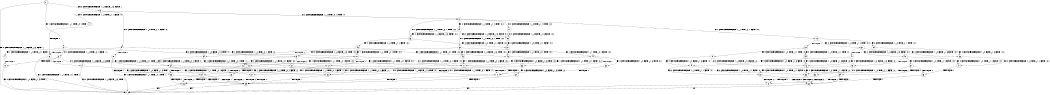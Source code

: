 digraph BCG {
size = "7, 10.5";
center = TRUE;
node [shape = circle];
0 [peripheries = 2];
0 -> 1 [label = "EX !0 !ATOMIC_EXCH_BRANCH (1, +0, FALSE, +1, 3, FALSE) !::"];
0 -> 2 [label = "EX !1 !ATOMIC_EXCH_BRANCH (1, +1, TRUE, +0, 1, TRUE) !::"];
0 -> 3 [label = "EX !0 !ATOMIC_EXCH_BRANCH (1, +0, FALSE, +1, 3, FALSE) !::"];
2 -> 4 [label = "EX !1 !ATOMIC_EXCH_BRANCH (1, +1, TRUE, +0, 1, FALSE) !:1:"];
2 -> 5 [label = "EX !0 !ATOMIC_EXCH_BRANCH (1, +0, FALSE, +1, 3, TRUE) !:1:"];
2 -> 6 [label = "EX !1 !ATOMIC_EXCH_BRANCH (1, +1, TRUE, +0, 1, FALSE) !:1:"];
3 -> 7 [label = "EX !0 !ATOMIC_EXCH_BRANCH (1, +0, TRUE, +1, 1, FALSE) !:0:"];
3 -> 8 [label = "EX !1 !ATOMIC_EXCH_BRANCH (1, +1, TRUE, +0, 1, TRUE) !:0:"];
3 -> 9 [label = "EX !0 !ATOMIC_EXCH_BRANCH (1, +0, TRUE, +1, 1, FALSE) !:0:"];
4 -> 10 [label = "TERMINATE !1"];
5 -> 11 [label = "EX !1 !ATOMIC_EXCH_BRANCH (1, +1, TRUE, +0, 1, FALSE) !:0:1:"];
5 -> 12 [label = "TERMINATE !0"];
5 -> 13 [label = "EX !1 !ATOMIC_EXCH_BRANCH (1, +1, TRUE, +0, 1, FALSE) !:0:1:"];
6 -> 10 [label = "TERMINATE !1"];
6 -> 14 [label = "TERMINATE !1"];
6 -> 15 [label = "EX !0 !ATOMIC_EXCH_BRANCH (1, +0, FALSE, +1, 3, TRUE) !:1:"];
7 -> 16 [label = "TERMINATE !0"];
8 -> 17 [label = "EX !0 !ATOMIC_EXCH_BRANCH (1, +0, TRUE, +1, 1, TRUE) !:0:1:"];
8 -> 18 [label = "EX !1 !ATOMIC_EXCH_BRANCH (1, +1, TRUE, +0, 1, FALSE) !:0:1:"];
8 -> 19 [label = "EX !0 !ATOMIC_EXCH_BRANCH (1, +0, TRUE, +1, 1, TRUE) !:0:1:"];
9 -> 16 [label = "TERMINATE !0"];
9 -> 20 [label = "TERMINATE !0"];
9 -> 21 [label = "EX !1 !ATOMIC_EXCH_BRANCH (1, +1, TRUE, +0, 1, TRUE) !:0:"];
10 -> 1 [label = "EX !0 !ATOMIC_EXCH_BRANCH (1, +0, FALSE, +1, 3, TRUE) !::"];
11 -> 22 [label = "TERMINATE !0"];
12 -> 23 [label = "EX !1 !ATOMIC_EXCH_BRANCH (1, +1, TRUE, +0, 1, FALSE) !:1:"];
12 -> 24 [label = "EX !1 !ATOMIC_EXCH_BRANCH (1, +1, TRUE, +0, 1, FALSE) !:1:"];
13 -> 22 [label = "TERMINATE !0"];
13 -> 25 [label = "TERMINATE !1"];
13 -> 26 [label = "TERMINATE !0"];
14 -> 1 [label = "EX !0 !ATOMIC_EXCH_BRANCH (1, +0, FALSE, +1, 3, TRUE) !::"];
14 -> 27 [label = "EX !0 !ATOMIC_EXCH_BRANCH (1, +0, FALSE, +1, 3, TRUE) !::"];
15 -> 22 [label = "TERMINATE !0"];
15 -> 25 [label = "TERMINATE !1"];
15 -> 26 [label = "TERMINATE !0"];
16 -> 1 [label = "EX !1 !ATOMIC_EXCH_BRANCH (1, +1, TRUE, +0, 1, TRUE) !::"];
17 -> 28 [label = "EX !0 !ATOMIC_EXCH_BRANCH (1, +0, FALSE, +1, 3, FALSE) !:0:1:"];
18 -> 29 [label = "EX !0 !ATOMIC_EXCH_BRANCH (1, +0, TRUE, +1, 1, TRUE) !:0:1:"];
18 -> 30 [label = "TERMINATE !1"];
18 -> 31 [label = "EX !0 !ATOMIC_EXCH_BRANCH (1, +0, TRUE, +1, 1, TRUE) !:0:1:"];
19 -> 28 [label = "EX !0 !ATOMIC_EXCH_BRANCH (1, +0, FALSE, +1, 3, FALSE) !:0:1:"];
19 -> 32 [label = "EX !1 !ATOMIC_EXCH_BRANCH (1, +1, TRUE, +0, 1, TRUE) !:0:1:"];
19 -> 33 [label = "EX !0 !ATOMIC_EXCH_BRANCH (1, +0, FALSE, +1, 3, FALSE) !:0:1:"];
20 -> 1 [label = "EX !1 !ATOMIC_EXCH_BRANCH (1, +1, TRUE, +0, 1, TRUE) !::"];
20 -> 34 [label = "EX !1 !ATOMIC_EXCH_BRANCH (1, +1, TRUE, +0, 1, TRUE) !::"];
21 -> 11 [label = "EX !1 !ATOMIC_EXCH_BRANCH (1, +1, TRUE, +0, 1, FALSE) !:0:1:"];
21 -> 12 [label = "TERMINATE !0"];
21 -> 13 [label = "EX !1 !ATOMIC_EXCH_BRANCH (1, +1, TRUE, +0, 1, FALSE) !:0:1:"];
22 -> 35 [label = "TERMINATE !1"];
23 -> 35 [label = "TERMINATE !1"];
24 -> 35 [label = "TERMINATE !1"];
24 -> 36 [label = "TERMINATE !1"];
25 -> 35 [label = "TERMINATE !0"];
25 -> 36 [label = "TERMINATE !0"];
26 -> 35 [label = "TERMINATE !1"];
26 -> 36 [label = "TERMINATE !1"];
27 -> 35 [label = "TERMINATE !0"];
27 -> 36 [label = "TERMINATE !0"];
28 -> 37 [label = "EX !0 !ATOMIC_EXCH_BRANCH (1, +0, TRUE, +1, 1, FALSE) !:0:1:"];
29 -> 38 [label = "EX !0 !ATOMIC_EXCH_BRANCH (1, +0, FALSE, +1, 3, FALSE) !:0:1:"];
30 -> 39 [label = "EX !0 !ATOMIC_EXCH_BRANCH (1, +0, TRUE, +1, 1, TRUE) !:0:"];
30 -> 40 [label = "EX !0 !ATOMIC_EXCH_BRANCH (1, +0, TRUE, +1, 1, TRUE) !:0:"];
31 -> 38 [label = "EX !0 !ATOMIC_EXCH_BRANCH (1, +0, FALSE, +1, 3, FALSE) !:0:1:"];
31 -> 41 [label = "TERMINATE !1"];
31 -> 42 [label = "EX !0 !ATOMIC_EXCH_BRANCH (1, +0, FALSE, +1, 3, FALSE) !:0:1:"];
32 -> 43 [label = "EX !0 !ATOMIC_EXCH_BRANCH (1, +0, FALSE, +1, 3, TRUE) !:0:1:"];
32 -> 44 [label = "EX !1 !ATOMIC_EXCH_BRANCH (1, +1, TRUE, +0, 1, FALSE) !:0:1:"];
32 -> 5 [label = "EX !0 !ATOMIC_EXCH_BRANCH (1, +0, FALSE, +1, 3, TRUE) !:0:1:"];
33 -> 37 [label = "EX !0 !ATOMIC_EXCH_BRANCH (1, +0, TRUE, +1, 1, FALSE) !:0:1:"];
33 -> 8 [label = "EX !1 !ATOMIC_EXCH_BRANCH (1, +1, TRUE, +0, 1, TRUE) !:0:1:"];
33 -> 45 [label = "EX !0 !ATOMIC_EXCH_BRANCH (1, +0, TRUE, +1, 1, FALSE) !:0:1:"];
34 -> 23 [label = "EX !1 !ATOMIC_EXCH_BRANCH (1, +1, TRUE, +0, 1, FALSE) !:1:"];
34 -> 24 [label = "EX !1 !ATOMIC_EXCH_BRANCH (1, +1, TRUE, +0, 1, FALSE) !:1:"];
35 -> 1 [label = "exit"];
36 -> 1 [label = "exit"];
37 -> 46 [label = "EX !1 !ATOMIC_EXCH_BRANCH (1, +1, TRUE, +0, 1, TRUE) !:0:1:"];
38 -> 47 [label = "EX !0 !ATOMIC_EXCH_BRANCH (1, +0, TRUE, +1, 1, FALSE) !:0:1:"];
39 -> 48 [label = "EX !0 !ATOMIC_EXCH_BRANCH (1, +0, FALSE, +1, 3, FALSE) !:0:"];
40 -> 48 [label = "EX !0 !ATOMIC_EXCH_BRANCH (1, +0, FALSE, +1, 3, FALSE) !:0:"];
40 -> 49 [label = "EX !0 !ATOMIC_EXCH_BRANCH (1, +0, FALSE, +1, 3, FALSE) !:0:"];
41 -> 48 [label = "EX !0 !ATOMIC_EXCH_BRANCH (1, +0, FALSE, +1, 3, FALSE) !:0:"];
41 -> 49 [label = "EX !0 !ATOMIC_EXCH_BRANCH (1, +0, FALSE, +1, 3, FALSE) !:0:"];
42 -> 47 [label = "EX !0 !ATOMIC_EXCH_BRANCH (1, +0, TRUE, +1, 1, FALSE) !:0:1:"];
42 -> 50 [label = "TERMINATE !1"];
42 -> 51 [label = "EX !0 !ATOMIC_EXCH_BRANCH (1, +0, TRUE, +1, 1, FALSE) !:0:1:"];
43 -> 11 [label = "EX !1 !ATOMIC_EXCH_BRANCH (1, +1, TRUE, +0, 1, FALSE) !:0:1:"];
44 -> 52 [label = "EX !0 !ATOMIC_EXCH_BRANCH (1, +0, FALSE, +1, 3, TRUE) !:0:1:"];
44 -> 53 [label = "TERMINATE !1"];
44 -> 15 [label = "EX !0 !ATOMIC_EXCH_BRANCH (1, +0, FALSE, +1, 3, TRUE) !:0:1:"];
45 -> 46 [label = "EX !1 !ATOMIC_EXCH_BRANCH (1, +1, TRUE, +0, 1, TRUE) !:0:1:"];
45 -> 54 [label = "TERMINATE !0"];
45 -> 21 [label = "EX !1 !ATOMIC_EXCH_BRANCH (1, +1, TRUE, +0, 1, TRUE) !:0:1:"];
46 -> 11 [label = "EX !1 !ATOMIC_EXCH_BRANCH (1, +1, TRUE, +0, 1, FALSE) !:0:1:"];
47 -> 55 [label = "TERMINATE !0"];
48 -> 56 [label = "EX !0 !ATOMIC_EXCH_BRANCH (1, +0, TRUE, +1, 1, FALSE) !:0:"];
49 -> 56 [label = "EX !0 !ATOMIC_EXCH_BRANCH (1, +0, TRUE, +1, 1, FALSE) !:0:"];
49 -> 57 [label = "EX !0 !ATOMIC_EXCH_BRANCH (1, +0, TRUE, +1, 1, FALSE) !:0:"];
50 -> 56 [label = "EX !0 !ATOMIC_EXCH_BRANCH (1, +0, TRUE, +1, 1, FALSE) !:0:"];
50 -> 57 [label = "EX !0 !ATOMIC_EXCH_BRANCH (1, +0, TRUE, +1, 1, FALSE) !:0:"];
51 -> 55 [label = "TERMINATE !0"];
51 -> 58 [label = "TERMINATE !1"];
51 -> 59 [label = "TERMINATE !0"];
52 -> 22 [label = "TERMINATE !0"];
53 -> 60 [label = "EX !0 !ATOMIC_EXCH_BRANCH (1, +0, FALSE, +1, 3, TRUE) !:0:"];
53 -> 27 [label = "EX !0 !ATOMIC_EXCH_BRANCH (1, +0, FALSE, +1, 3, TRUE) !:0:"];
54 -> 61 [label = "EX !1 !ATOMIC_EXCH_BRANCH (1, +1, TRUE, +0, 1, TRUE) !:1:"];
54 -> 34 [label = "EX !1 !ATOMIC_EXCH_BRANCH (1, +1, TRUE, +0, 1, TRUE) !:1:"];
55 -> 62 [label = "TERMINATE !1"];
56 -> 62 [label = "TERMINATE !0"];
57 -> 62 [label = "TERMINATE !0"];
57 -> 63 [label = "TERMINATE !0"];
58 -> 62 [label = "TERMINATE !0"];
58 -> 63 [label = "TERMINATE !0"];
59 -> 62 [label = "TERMINATE !1"];
59 -> 63 [label = "TERMINATE !1"];
60 -> 35 [label = "TERMINATE !0"];
61 -> 23 [label = "EX !1 !ATOMIC_EXCH_BRANCH (1, +1, TRUE, +0, 1, FALSE) !:1:"];
62 -> 1 [label = "exit"];
63 -> 1 [label = "exit"];
}
